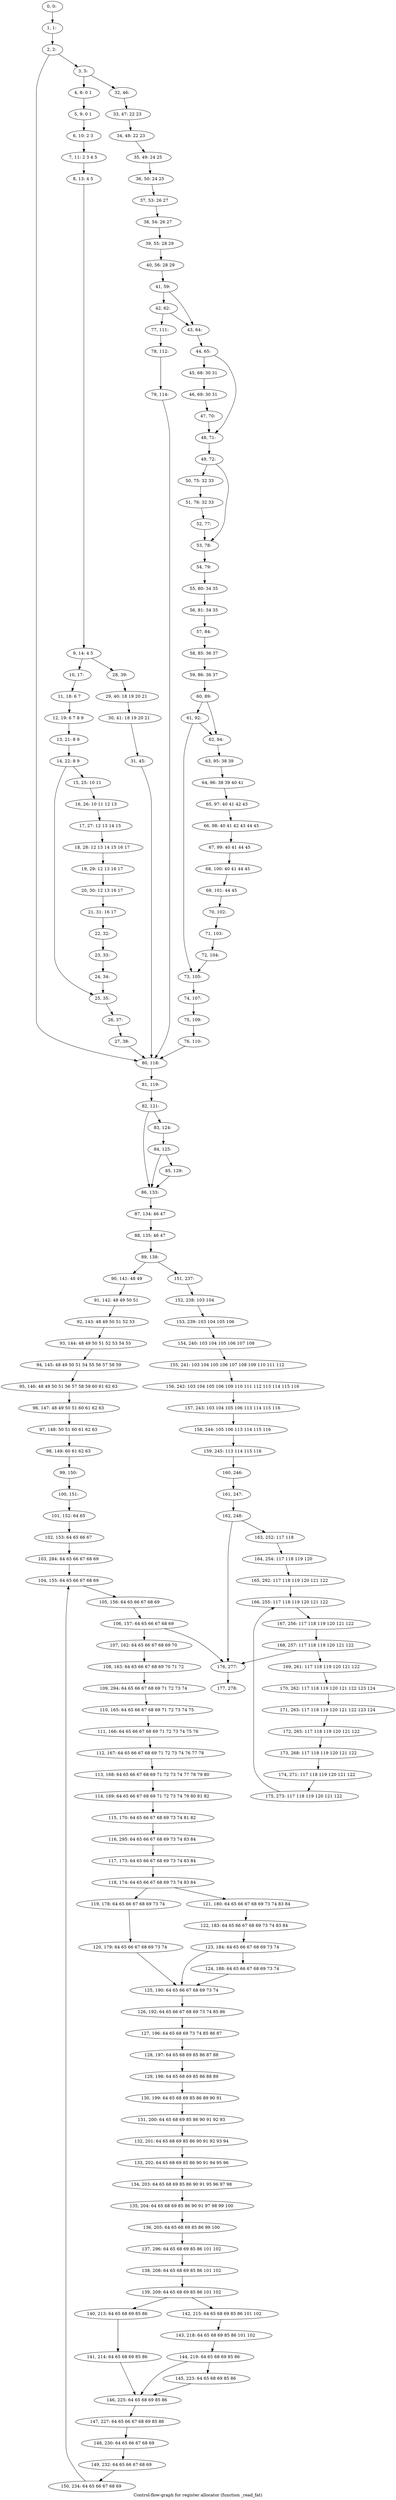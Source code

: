 digraph G {
graph [label="Control-flow-graph for register allocator (function _read_fat)"]
0[label="0, 0: "];
1[label="1, 1: "];
2[label="2, 2: "];
3[label="3, 5: "];
4[label="4, 8: 0 1 "];
5[label="5, 9: 0 1 "];
6[label="6, 10: 2 3 "];
7[label="7, 11: 2 3 4 5 "];
8[label="8, 13: 4 5 "];
9[label="9, 14: 4 5 "];
10[label="10, 17: "];
11[label="11, 18: 6 7 "];
12[label="12, 19: 6 7 8 9 "];
13[label="13, 21: 8 9 "];
14[label="14, 22: 8 9 "];
15[label="15, 25: 10 11 "];
16[label="16, 26: 10 11 12 13 "];
17[label="17, 27: 12 13 14 15 "];
18[label="18, 28: 12 13 14 15 16 17 "];
19[label="19, 29: 12 13 16 17 "];
20[label="20, 30: 12 13 16 17 "];
21[label="21, 31: 16 17 "];
22[label="22, 32: "];
23[label="23, 33: "];
24[label="24, 34: "];
25[label="25, 35: "];
26[label="26, 37: "];
27[label="27, 38: "];
28[label="28, 39: "];
29[label="29, 40: 18 19 20 21 "];
30[label="30, 41: 18 19 20 21 "];
31[label="31, 45: "];
32[label="32, 46: "];
33[label="33, 47: 22 23 "];
34[label="34, 48: 22 23 "];
35[label="35, 49: 24 25 "];
36[label="36, 50: 24 25 "];
37[label="37, 53: 26 27 "];
38[label="38, 54: 26 27 "];
39[label="39, 55: 28 29 "];
40[label="40, 56: 28 29 "];
41[label="41, 59: "];
42[label="42, 62: "];
43[label="43, 64: "];
44[label="44, 65: "];
45[label="45, 68: 30 31 "];
46[label="46, 69: 30 31 "];
47[label="47, 70: "];
48[label="48, 71: "];
49[label="49, 72: "];
50[label="50, 75: 32 33 "];
51[label="51, 76: 32 33 "];
52[label="52, 77: "];
53[label="53, 78: "];
54[label="54, 79: "];
55[label="55, 80: 34 35 "];
56[label="56, 81: 34 35 "];
57[label="57, 84: "];
58[label="58, 85: 36 37 "];
59[label="59, 86: 36 37 "];
60[label="60, 89: "];
61[label="61, 92: "];
62[label="62, 94: "];
63[label="63, 95: 38 39 "];
64[label="64, 96: 38 39 40 41 "];
65[label="65, 97: 40 41 42 43 "];
66[label="66, 98: 40 41 42 43 44 45 "];
67[label="67, 99: 40 41 44 45 "];
68[label="68, 100: 40 41 44 45 "];
69[label="69, 101: 44 45 "];
70[label="70, 102: "];
71[label="71, 103: "];
72[label="72, 104: "];
73[label="73, 105: "];
74[label="74, 107: "];
75[label="75, 109: "];
76[label="76, 110: "];
77[label="77, 111: "];
78[label="78, 112: "];
79[label="79, 114: "];
80[label="80, 118: "];
81[label="81, 119: "];
82[label="82, 121: "];
83[label="83, 124: "];
84[label="84, 125: "];
85[label="85, 129: "];
86[label="86, 133: "];
87[label="87, 134: 46 47 "];
88[label="88, 135: 46 47 "];
89[label="89, 138: "];
90[label="90, 141: 48 49 "];
91[label="91, 142: 48 49 50 51 "];
92[label="92, 143: 48 49 50 51 52 53 "];
93[label="93, 144: 48 49 50 51 52 53 54 55 "];
94[label="94, 145: 48 49 50 51 54 55 56 57 58 59 "];
95[label="95, 146: 48 49 50 51 56 57 58 59 60 61 62 63 "];
96[label="96, 147: 48 49 50 51 60 61 62 63 "];
97[label="97, 148: 50 51 60 61 62 63 "];
98[label="98, 149: 60 61 62 63 "];
99[label="99, 150: "];
100[label="100, 151: "];
101[label="101, 152: 64 65 "];
102[label="102, 153: 64 65 66 67 "];
103[label="103, 284: 64 65 66 67 68 69 "];
104[label="104, 155: 64 65 66 67 68 69 "];
105[label="105, 156: 64 65 66 67 68 69 "];
106[label="106, 157: 64 65 66 67 68 69 "];
107[label="107, 162: 64 65 66 67 68 69 70 "];
108[label="108, 163: 64 65 66 67 68 69 70 71 72 "];
109[label="109, 294: 64 65 66 67 68 69 71 72 73 74 "];
110[label="110, 165: 64 65 66 67 68 69 71 72 73 74 75 "];
111[label="111, 166: 64 65 66 67 68 69 71 72 73 74 75 76 "];
112[label="112, 167: 64 65 66 67 68 69 71 72 73 74 76 77 78 "];
113[label="113, 168: 64 65 66 67 68 69 71 72 73 74 77 78 79 80 "];
114[label="114, 169: 64 65 66 67 68 69 71 72 73 74 79 80 81 82 "];
115[label="115, 170: 64 65 66 67 68 69 73 74 81 82 "];
116[label="116, 295: 64 65 66 67 68 69 73 74 83 84 "];
117[label="117, 173: 64 65 66 67 68 69 73 74 83 84 "];
118[label="118, 174: 64 65 66 67 68 69 73 74 83 84 "];
119[label="119, 178: 64 65 66 67 68 69 73 74 "];
120[label="120, 179: 64 65 66 67 68 69 73 74 "];
121[label="121, 180: 64 65 66 67 68 69 73 74 83 84 "];
122[label="122, 183: 64 65 66 67 68 69 73 74 83 84 "];
123[label="123, 184: 64 65 66 67 68 69 73 74 "];
124[label="124, 188: 64 65 66 67 68 69 73 74 "];
125[label="125, 190: 64 65 66 67 68 69 73 74 "];
126[label="126, 192: 64 65 66 67 68 69 73 74 85 86 "];
127[label="127, 196: 64 65 68 69 73 74 85 86 87 "];
128[label="128, 197: 64 65 68 69 85 86 87 88 "];
129[label="129, 198: 64 65 68 69 85 86 88 89 "];
130[label="130, 199: 64 65 68 69 85 86 89 90 91 "];
131[label="131, 200: 64 65 68 69 85 86 90 91 92 93 "];
132[label="132, 201: 64 65 68 69 85 86 90 91 92 93 94 "];
133[label="133, 202: 64 65 68 69 85 86 90 91 94 95 96 "];
134[label="134, 203: 64 65 68 69 85 86 90 91 95 96 97 98 "];
135[label="135, 204: 64 65 68 69 85 86 90 91 97 98 99 100 "];
136[label="136, 205: 64 65 68 69 85 86 99 100 "];
137[label="137, 296: 64 65 68 69 85 86 101 102 "];
138[label="138, 208: 64 65 68 69 85 86 101 102 "];
139[label="139, 209: 64 65 68 69 85 86 101 102 "];
140[label="140, 213: 64 65 68 69 85 86 "];
141[label="141, 214: 64 65 68 69 85 86 "];
142[label="142, 215: 64 65 68 69 85 86 101 102 "];
143[label="143, 218: 64 65 68 69 85 86 101 102 "];
144[label="144, 219: 64 65 68 69 85 86 "];
145[label="145, 223: 64 65 68 69 85 86 "];
146[label="146, 225: 64 65 68 69 85 86 "];
147[label="147, 227: 64 65 66 67 68 69 85 86 "];
148[label="148, 230: 64 65 66 67 68 69 "];
149[label="149, 232: 64 65 66 67 68 69 "];
150[label="150, 234: 64 65 66 67 68 69 "];
151[label="151, 237: "];
152[label="152, 238: 103 104 "];
153[label="153, 239: 103 104 105 106 "];
154[label="154, 240: 103 104 105 106 107 108 "];
155[label="155, 241: 103 104 105 106 107 108 109 110 111 112 "];
156[label="156, 242: 103 104 105 106 109 110 111 112 113 114 115 116 "];
157[label="157, 243: 103 104 105 106 113 114 115 116 "];
158[label="158, 244: 105 106 113 114 115 116 "];
159[label="159, 245: 113 114 115 116 "];
160[label="160, 246: "];
161[label="161, 247: "];
162[label="162, 248: "];
163[label="163, 252: 117 118 "];
164[label="164, 254: 117 118 119 120 "];
165[label="165, 292: 117 118 119 120 121 122 "];
166[label="166, 255: 117 118 119 120 121 122 "];
167[label="167, 256: 117 118 119 120 121 122 "];
168[label="168, 257: 117 118 119 120 121 122 "];
169[label="169, 261: 117 118 119 120 121 122 "];
170[label="170, 262: 117 118 119 120 121 122 123 124 "];
171[label="171, 263: 117 118 119 120 121 122 123 124 "];
172[label="172, 265: 117 118 119 120 121 122 "];
173[label="173, 268: 117 118 119 120 121 122 "];
174[label="174, 271: 117 118 119 120 121 122 "];
175[label="175, 273: 117 118 119 120 121 122 "];
176[label="176, 277: "];
177[label="177, 278: "];
0->1 ;
1->2 ;
2->3 ;
2->80 ;
3->4 ;
3->32 ;
4->5 ;
5->6 ;
6->7 ;
7->8 ;
8->9 ;
9->10 ;
9->28 ;
10->11 ;
11->12 ;
12->13 ;
13->14 ;
14->15 ;
14->25 ;
15->16 ;
16->17 ;
17->18 ;
18->19 ;
19->20 ;
20->21 ;
21->22 ;
22->23 ;
23->24 ;
24->25 ;
25->26 ;
26->27 ;
27->80 ;
28->29 ;
29->30 ;
30->31 ;
31->80 ;
32->33 ;
33->34 ;
34->35 ;
35->36 ;
36->37 ;
37->38 ;
38->39 ;
39->40 ;
40->41 ;
41->42 ;
41->43 ;
42->43 ;
42->77 ;
43->44 ;
44->45 ;
44->48 ;
45->46 ;
46->47 ;
47->48 ;
48->49 ;
49->50 ;
49->53 ;
50->51 ;
51->52 ;
52->53 ;
53->54 ;
54->55 ;
55->56 ;
56->57 ;
57->58 ;
58->59 ;
59->60 ;
60->61 ;
60->62 ;
61->62 ;
61->73 ;
62->63 ;
63->64 ;
64->65 ;
65->66 ;
66->67 ;
67->68 ;
68->69 ;
69->70 ;
70->71 ;
71->72 ;
72->73 ;
73->74 ;
74->75 ;
75->76 ;
76->80 ;
77->78 ;
78->79 ;
79->80 ;
80->81 ;
81->82 ;
82->83 ;
82->86 ;
83->84 ;
84->85 ;
84->86 ;
85->86 ;
86->87 ;
87->88 ;
88->89 ;
89->90 ;
89->151 ;
90->91 ;
91->92 ;
92->93 ;
93->94 ;
94->95 ;
95->96 ;
96->97 ;
97->98 ;
98->99 ;
99->100 ;
100->101 ;
101->102 ;
102->103 ;
103->104 ;
104->105 ;
105->106 ;
106->107 ;
106->176 ;
107->108 ;
108->109 ;
109->110 ;
110->111 ;
111->112 ;
112->113 ;
113->114 ;
114->115 ;
115->116 ;
116->117 ;
117->118 ;
118->119 ;
118->121 ;
119->120 ;
120->125 ;
121->122 ;
122->123 ;
123->124 ;
123->125 ;
124->125 ;
125->126 ;
126->127 ;
127->128 ;
128->129 ;
129->130 ;
130->131 ;
131->132 ;
132->133 ;
133->134 ;
134->135 ;
135->136 ;
136->137 ;
137->138 ;
138->139 ;
139->140 ;
139->142 ;
140->141 ;
141->146 ;
142->143 ;
143->144 ;
144->145 ;
144->146 ;
145->146 ;
146->147 ;
147->148 ;
148->149 ;
149->150 ;
150->104 ;
151->152 ;
152->153 ;
153->154 ;
154->155 ;
155->156 ;
156->157 ;
157->158 ;
158->159 ;
159->160 ;
160->161 ;
161->162 ;
162->163 ;
162->176 ;
163->164 ;
164->165 ;
165->166 ;
166->167 ;
167->168 ;
168->169 ;
168->176 ;
169->170 ;
170->171 ;
171->172 ;
172->173 ;
173->174 ;
174->175 ;
175->166 ;
176->177 ;
}
